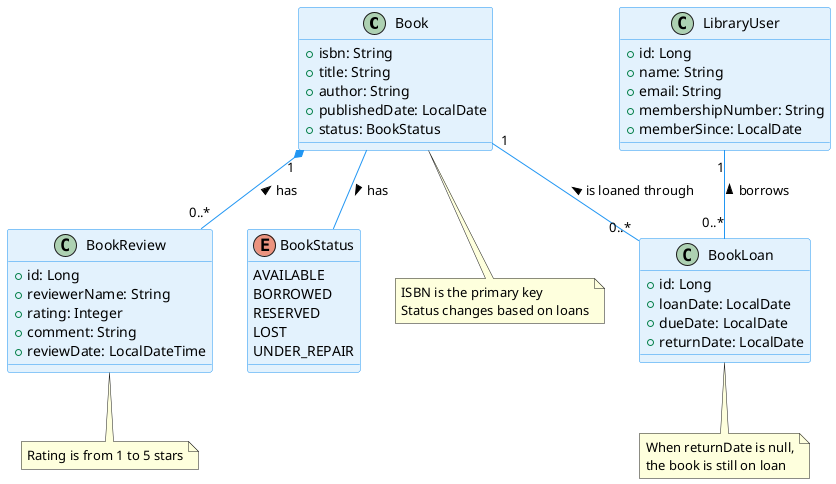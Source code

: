 @startuml Library Domain Model

' Entity styling
!define ENTITY_BG_COLOR #E3F2FD
!define ENTITY_BORDER_COLOR #2196F3
!define ENTITY_TEXT_COLOR #000000
!define ENUM_BG_COLOR #F3E5F5
!define ENUM_BORDER_COLOR #9C27B0

skinparam class {
    BackgroundColor ENTITY_BG_COLOR
    BorderColor ENTITY_BORDER_COLOR
    ArrowColor ENTITY_BORDER_COLOR
    FontColor ENTITY_TEXT_COLOR
}

skinparam enum {
    BackgroundColor ENUM_BG_COLOR
    BorderColor ENUM_BORDER_COLOR
}

' Define entities
class Book {
    +isbn: String
    +title: String
    +author: String
    +publishedDate: LocalDate
    +status: BookStatus
}

class LibraryUser {
    +id: Long
    +name: String
    +email: String
    +membershipNumber: String
    +memberSince: LocalDate
}

class BookLoan {
    +id: Long
    +loanDate: LocalDate
    +dueDate: LocalDate
    +returnDate: LocalDate
}

class BookReview {
    +id: Long
    +reviewerName: String
    +rating: Integer
    +comment: String
    +reviewDate: LocalDateTime
}

enum BookStatus {
    AVAILABLE
    BORROWED
    RESERVED
    LOST
    UNDER_REPAIR
}

' Define relationships
Book "1" *-- "0..*" BookReview : < has
Book "1" -- "0..*" BookLoan : < is loaned through
LibraryUser "1" -- "0..*" BookLoan : < borrows
Book -- BookStatus : has >

' Add notes
note bottom of Book
  ISBN is the primary key
  Status changes based on loans
end note

note bottom of BookLoan
  When returnDate is null,
  the book is still on loan
end note

note bottom of BookReview
  Rating is from 1 to 5 stars
end note

@enduml